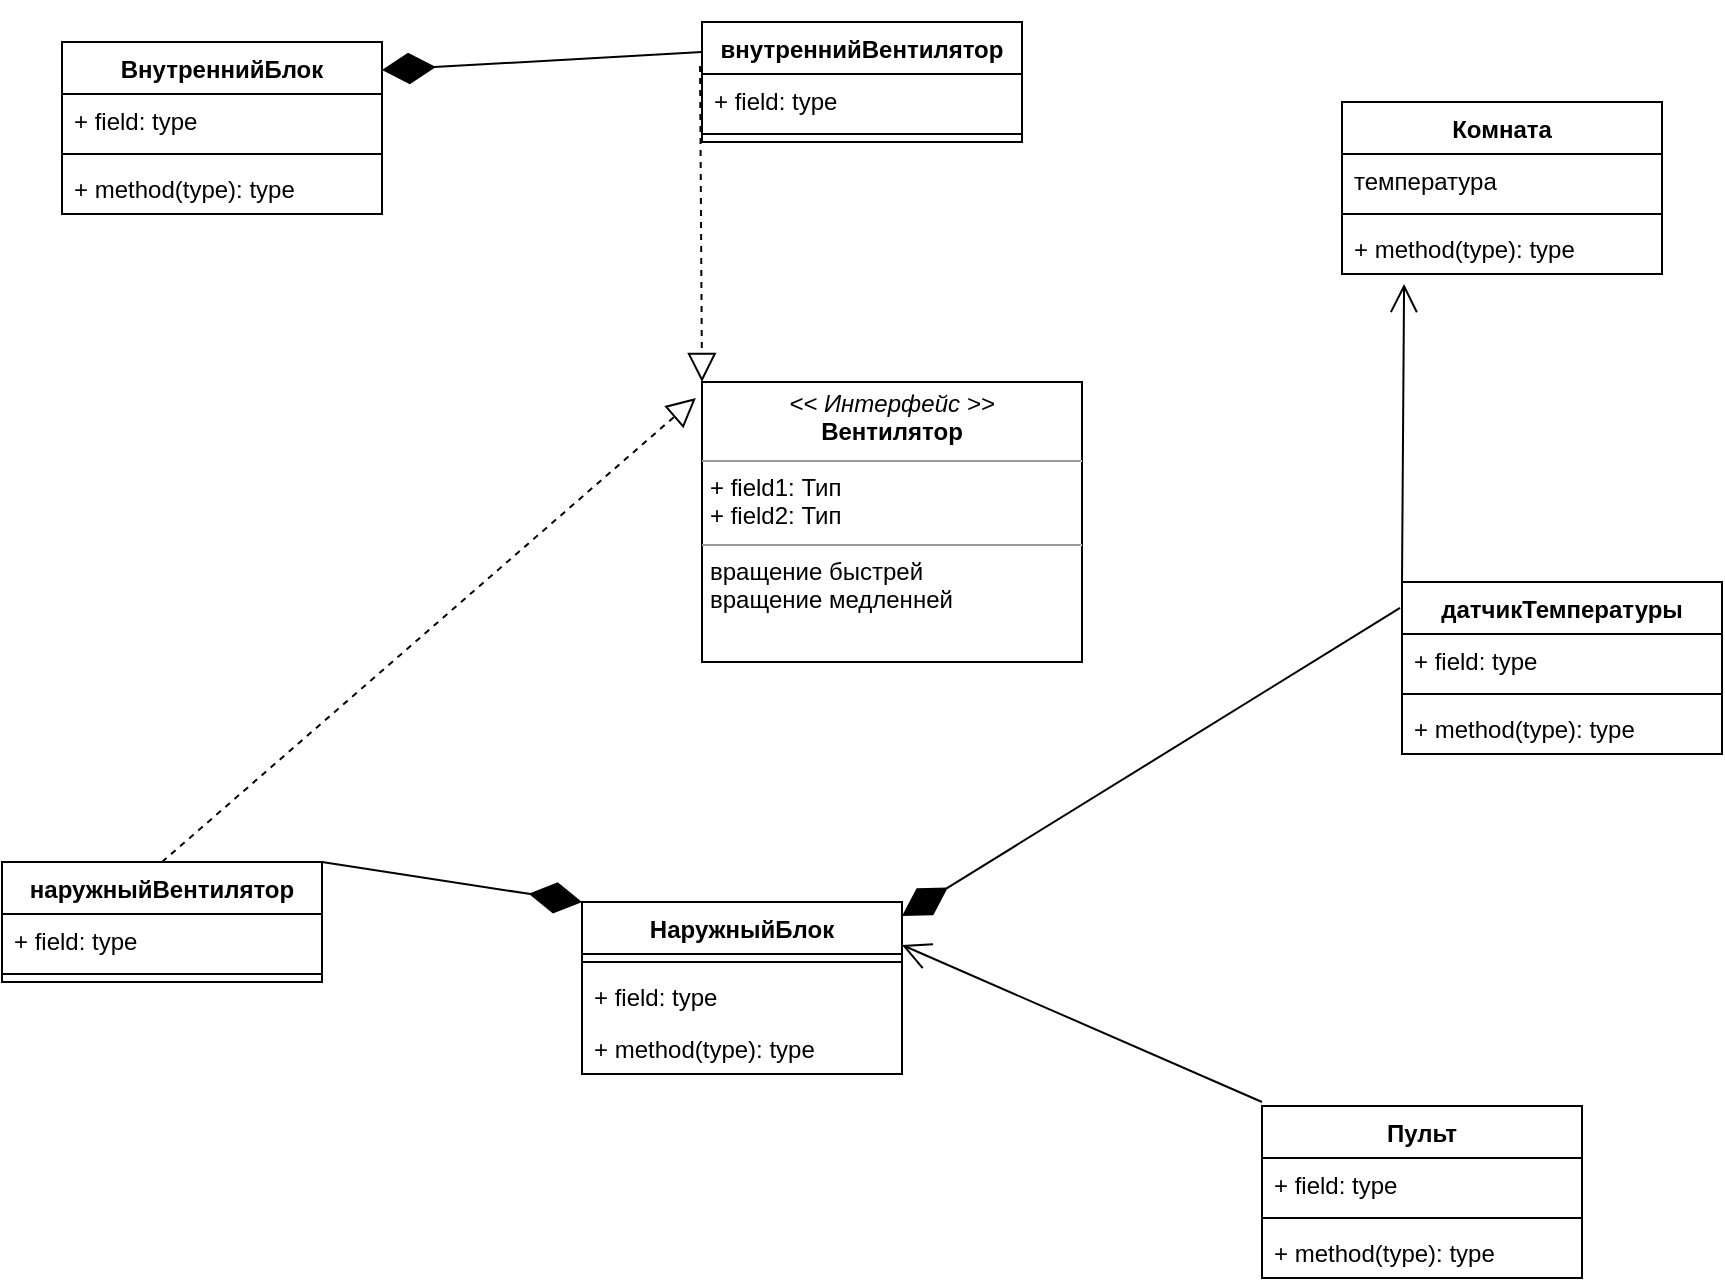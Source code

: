 <mxfile version="15.2.7" type="github">
  <diagram id="ObeKxSN3gTo3Cz10HJ9P" name="Page-1">
    <mxGraphModel dx="2249" dy="794" grid="1" gridSize="10" guides="1" tooltips="1" connect="1" arrows="1" fold="1" page="1" pageScale="1" pageWidth="827" pageHeight="1169" math="0" shadow="0">
      <root>
        <mxCell id="0" />
        <mxCell id="1" parent="0" />
        <mxCell id="pjRUFHgXaXV4LYHJn681-1" value="внутреннийВентилятор" style="swimlane;fontStyle=1;align=center;verticalAlign=top;childLayout=stackLayout;horizontal=1;startSize=26;horizontalStack=0;resizeParent=1;resizeParentMax=0;resizeLast=0;collapsible=1;marginBottom=0;" vertex="1" parent="1">
          <mxGeometry x="170" y="20" width="160" height="60" as="geometry" />
        </mxCell>
        <mxCell id="pjRUFHgXaXV4LYHJn681-2" value="+ field: type" style="text;strokeColor=none;fillColor=none;align=left;verticalAlign=top;spacingLeft=4;spacingRight=4;overflow=hidden;rotatable=0;points=[[0,0.5],[1,0.5]];portConstraint=eastwest;" vertex="1" parent="pjRUFHgXaXV4LYHJn681-1">
          <mxGeometry y="26" width="160" height="26" as="geometry" />
        </mxCell>
        <mxCell id="pjRUFHgXaXV4LYHJn681-3" value="" style="line;strokeWidth=1;fillColor=none;align=left;verticalAlign=middle;spacingTop=-1;spacingLeft=3;spacingRight=3;rotatable=0;labelPosition=right;points=[];portConstraint=eastwest;" vertex="1" parent="pjRUFHgXaXV4LYHJn681-1">
          <mxGeometry y="52" width="160" height="8" as="geometry" />
        </mxCell>
        <mxCell id="pjRUFHgXaXV4LYHJn681-5" value="&lt;p style=&quot;margin: 0px ; margin-top: 4px ; text-align: center&quot;&gt;&lt;i&gt;&lt;font style=&quot;vertical-align: inherit&quot;&gt;&lt;font style=&quot;vertical-align: inherit&quot;&gt;&lt;font style=&quot;vertical-align: inherit&quot;&gt;&lt;font style=&quot;vertical-align: inherit&quot;&gt;&lt;font style=&quot;vertical-align: inherit&quot;&gt;&lt;font style=&quot;vertical-align: inherit&quot;&gt;&amp;lt;&amp;lt; Интерфейс &amp;gt;&amp;gt; &lt;/font&gt;&lt;/font&gt;&lt;/font&gt;&lt;/font&gt;&lt;/font&gt;&lt;/font&gt;&lt;/i&gt;&lt;br&gt;&lt;b&gt;&lt;font style=&quot;vertical-align: inherit&quot;&gt;&lt;font style=&quot;vertical-align: inherit&quot;&gt;&lt;font style=&quot;vertical-align: inherit&quot;&gt;&lt;font style=&quot;vertical-align: inherit&quot;&gt;&lt;font style=&quot;vertical-align: inherit&quot;&gt;&lt;font style=&quot;vertical-align: inherit&quot;&gt;Вентилятор&lt;/font&gt;&lt;/font&gt;&lt;/font&gt;&lt;/font&gt;&lt;/font&gt;&lt;/font&gt;&lt;/b&gt;&lt;/p&gt;&lt;hr size=&quot;1&quot;&gt;&lt;p style=&quot;margin: 0px ; margin-left: 4px&quot;&gt;&lt;font style=&quot;vertical-align: inherit&quot;&gt;&lt;font style=&quot;vertical-align: inherit&quot;&gt;&lt;font style=&quot;vertical-align: inherit&quot;&gt;&lt;font style=&quot;vertical-align: inherit&quot;&gt;&lt;font style=&quot;vertical-align: inherit&quot;&gt;&lt;font style=&quot;vertical-align: inherit&quot;&gt;+ field1: Тип &lt;/font&gt;&lt;/font&gt;&lt;/font&gt;&lt;/font&gt;&lt;/font&gt;&lt;/font&gt;&lt;br&gt;&lt;font style=&quot;vertical-align: inherit&quot;&gt;&lt;font style=&quot;vertical-align: inherit&quot;&gt;&lt;font style=&quot;vertical-align: inherit&quot;&gt;&lt;font style=&quot;vertical-align: inherit&quot;&gt;&lt;font style=&quot;vertical-align: inherit&quot;&gt;&lt;font style=&quot;vertical-align: inherit&quot;&gt;+ field2: Тип&lt;/font&gt;&lt;/font&gt;&lt;/font&gt;&lt;/font&gt;&lt;/font&gt;&lt;/font&gt;&lt;/p&gt;&lt;hr size=&quot;1&quot;&gt;&lt;p style=&quot;margin: 0px ; margin-left: 4px&quot;&gt;&lt;font style=&quot;padding: 0px ; margin: 0px ; vertical-align: inherit&quot;&gt;&lt;font style=&quot;vertical-align: inherit&quot;&gt;&lt;font style=&quot;vertical-align: inherit&quot;&gt;&lt;font style=&quot;vertical-align: inherit&quot;&gt;&lt;font style=&quot;vertical-align: inherit&quot;&gt;вращение быстрей&lt;/font&gt;&lt;/font&gt;&lt;/font&gt;&lt;/font&gt;&lt;/font&gt;&lt;/p&gt;&lt;p style=&quot;margin: 0px ; margin-left: 4px&quot;&gt;&lt;font style=&quot;padding: 0px ; margin: 0px ; vertical-align: inherit&quot;&gt;&lt;font style=&quot;vertical-align: inherit&quot;&gt;&lt;font style=&quot;vertical-align: inherit&quot;&gt;вращение медленней&lt;/font&gt;&lt;/font&gt;&lt;/font&gt;&lt;/p&gt;&lt;div style=&quot;padding: 0px ; margin: 0px&quot;&gt;&lt;br style=&quot;padding: 0px ; margin: 0px&quot;&gt;&lt;/div&gt;&lt;div style=&quot;padding: 0px ; margin: 0px&quot;&gt;&lt;br style=&quot;padding: 0px ; margin: 0px&quot;&gt;&lt;/div&gt;" style="verticalAlign=top;align=left;overflow=fill;fontSize=12;fontFamily=Helvetica;html=1;" vertex="1" parent="1">
          <mxGeometry x="170" y="200" width="190" height="140" as="geometry" />
        </mxCell>
        <mxCell id="pjRUFHgXaXV4LYHJn681-6" value="наружныйВентилятор" style="swimlane;fontStyle=1;align=center;verticalAlign=top;childLayout=stackLayout;horizontal=1;startSize=26;horizontalStack=0;resizeParent=1;resizeParentMax=0;resizeLast=0;collapsible=1;marginBottom=0;" vertex="1" parent="1">
          <mxGeometry x="-180" y="440" width="160" height="60" as="geometry" />
        </mxCell>
        <mxCell id="pjRUFHgXaXV4LYHJn681-7" value="+ field: type" style="text;strokeColor=none;fillColor=none;align=left;verticalAlign=top;spacingLeft=4;spacingRight=4;overflow=hidden;rotatable=0;points=[[0,0.5],[1,0.5]];portConstraint=eastwest;" vertex="1" parent="pjRUFHgXaXV4LYHJn681-6">
          <mxGeometry y="26" width="160" height="26" as="geometry" />
        </mxCell>
        <mxCell id="pjRUFHgXaXV4LYHJn681-8" value="" style="line;strokeWidth=1;fillColor=none;align=left;verticalAlign=middle;spacingTop=-1;spacingLeft=3;spacingRight=3;rotatable=0;labelPosition=right;points=[];portConstraint=eastwest;" vertex="1" parent="pjRUFHgXaXV4LYHJn681-6">
          <mxGeometry y="52" width="160" height="8" as="geometry" />
        </mxCell>
        <mxCell id="pjRUFHgXaXV4LYHJn681-10" value="датчикТемпературы" style="swimlane;fontStyle=1;align=center;verticalAlign=top;childLayout=stackLayout;horizontal=1;startSize=26;horizontalStack=0;resizeParent=1;resizeParentMax=0;resizeLast=0;collapsible=1;marginBottom=0;" vertex="1" parent="1">
          <mxGeometry x="520" y="300" width="160" height="86" as="geometry" />
        </mxCell>
        <mxCell id="pjRUFHgXaXV4LYHJn681-11" value="+ field: type" style="text;strokeColor=none;fillColor=none;align=left;verticalAlign=top;spacingLeft=4;spacingRight=4;overflow=hidden;rotatable=0;points=[[0,0.5],[1,0.5]];portConstraint=eastwest;" vertex="1" parent="pjRUFHgXaXV4LYHJn681-10">
          <mxGeometry y="26" width="160" height="26" as="geometry" />
        </mxCell>
        <mxCell id="pjRUFHgXaXV4LYHJn681-12" value="" style="line;strokeWidth=1;fillColor=none;align=left;verticalAlign=middle;spacingTop=-1;spacingLeft=3;spacingRight=3;rotatable=0;labelPosition=right;points=[];portConstraint=eastwest;" vertex="1" parent="pjRUFHgXaXV4LYHJn681-10">
          <mxGeometry y="52" width="160" height="8" as="geometry" />
        </mxCell>
        <mxCell id="pjRUFHgXaXV4LYHJn681-13" value="+ method(type): type" style="text;strokeColor=none;fillColor=none;align=left;verticalAlign=top;spacingLeft=4;spacingRight=4;overflow=hidden;rotatable=0;points=[[0,0.5],[1,0.5]];portConstraint=eastwest;" vertex="1" parent="pjRUFHgXaXV4LYHJn681-10">
          <mxGeometry y="60" width="160" height="26" as="geometry" />
        </mxCell>
        <mxCell id="pjRUFHgXaXV4LYHJn681-14" value="Пульт" style="swimlane;fontStyle=1;align=center;verticalAlign=top;childLayout=stackLayout;horizontal=1;startSize=26;horizontalStack=0;resizeParent=1;resizeParentMax=0;resizeLast=0;collapsible=1;marginBottom=0;" vertex="1" parent="1">
          <mxGeometry x="450" y="562" width="160" height="86" as="geometry" />
        </mxCell>
        <mxCell id="pjRUFHgXaXV4LYHJn681-15" value="+ field: type" style="text;strokeColor=none;fillColor=none;align=left;verticalAlign=top;spacingLeft=4;spacingRight=4;overflow=hidden;rotatable=0;points=[[0,0.5],[1,0.5]];portConstraint=eastwest;" vertex="1" parent="pjRUFHgXaXV4LYHJn681-14">
          <mxGeometry y="26" width="160" height="26" as="geometry" />
        </mxCell>
        <mxCell id="pjRUFHgXaXV4LYHJn681-16" value="" style="line;strokeWidth=1;fillColor=none;align=left;verticalAlign=middle;spacingTop=-1;spacingLeft=3;spacingRight=3;rotatable=0;labelPosition=right;points=[];portConstraint=eastwest;" vertex="1" parent="pjRUFHgXaXV4LYHJn681-14">
          <mxGeometry y="52" width="160" height="8" as="geometry" />
        </mxCell>
        <mxCell id="pjRUFHgXaXV4LYHJn681-17" value="+ method(type): type" style="text;strokeColor=none;fillColor=none;align=left;verticalAlign=top;spacingLeft=4;spacingRight=4;overflow=hidden;rotatable=0;points=[[0,0.5],[1,0.5]];portConstraint=eastwest;" vertex="1" parent="pjRUFHgXaXV4LYHJn681-14">
          <mxGeometry y="60" width="160" height="26" as="geometry" />
        </mxCell>
        <mxCell id="pjRUFHgXaXV4LYHJn681-18" value="ВнутреннийБлок" style="swimlane;fontStyle=1;align=center;verticalAlign=top;childLayout=stackLayout;horizontal=1;startSize=26;horizontalStack=0;resizeParent=1;resizeParentMax=0;resizeLast=0;collapsible=1;marginBottom=0;" vertex="1" parent="1">
          <mxGeometry x="-150" y="30" width="160" height="86" as="geometry" />
        </mxCell>
        <mxCell id="pjRUFHgXaXV4LYHJn681-19" value="+ field: type" style="text;strokeColor=none;fillColor=none;align=left;verticalAlign=top;spacingLeft=4;spacingRight=4;overflow=hidden;rotatable=0;points=[[0,0.5],[1,0.5]];portConstraint=eastwest;" vertex="1" parent="pjRUFHgXaXV4LYHJn681-18">
          <mxGeometry y="26" width="160" height="26" as="geometry" />
        </mxCell>
        <mxCell id="pjRUFHgXaXV4LYHJn681-20" value="" style="line;strokeWidth=1;fillColor=none;align=left;verticalAlign=middle;spacingTop=-1;spacingLeft=3;spacingRight=3;rotatable=0;labelPosition=right;points=[];portConstraint=eastwest;" vertex="1" parent="pjRUFHgXaXV4LYHJn681-18">
          <mxGeometry y="52" width="160" height="8" as="geometry" />
        </mxCell>
        <mxCell id="pjRUFHgXaXV4LYHJn681-21" value="+ method(type): type" style="text;strokeColor=none;fillColor=none;align=left;verticalAlign=top;spacingLeft=4;spacingRight=4;overflow=hidden;rotatable=0;points=[[0,0.5],[1,0.5]];portConstraint=eastwest;" vertex="1" parent="pjRUFHgXaXV4LYHJn681-18">
          <mxGeometry y="60" width="160" height="26" as="geometry" />
        </mxCell>
        <mxCell id="pjRUFHgXaXV4LYHJn681-22" value="НаружныйБлок" style="swimlane;fontStyle=1;align=center;verticalAlign=top;childLayout=stackLayout;horizontal=1;startSize=26;horizontalStack=0;resizeParent=1;resizeParentMax=0;resizeLast=0;collapsible=1;marginBottom=0;" vertex="1" parent="1">
          <mxGeometry x="110" y="460" width="160" height="86" as="geometry" />
        </mxCell>
        <mxCell id="pjRUFHgXaXV4LYHJn681-24" value="" style="line;strokeWidth=1;fillColor=none;align=left;verticalAlign=middle;spacingTop=-1;spacingLeft=3;spacingRight=3;rotatable=0;labelPosition=right;points=[];portConstraint=eastwest;" vertex="1" parent="pjRUFHgXaXV4LYHJn681-22">
          <mxGeometry y="26" width="160" height="8" as="geometry" />
        </mxCell>
        <mxCell id="pjRUFHgXaXV4LYHJn681-23" value="+ field: type" style="text;strokeColor=none;fillColor=none;align=left;verticalAlign=top;spacingLeft=4;spacingRight=4;overflow=hidden;rotatable=0;points=[[0,0.5],[1,0.5]];portConstraint=eastwest;" vertex="1" parent="pjRUFHgXaXV4LYHJn681-22">
          <mxGeometry y="34" width="160" height="26" as="geometry" />
        </mxCell>
        <mxCell id="pjRUFHgXaXV4LYHJn681-25" value="+ method(type): type" style="text;strokeColor=none;fillColor=none;align=left;verticalAlign=top;spacingLeft=4;spacingRight=4;overflow=hidden;rotatable=0;points=[[0,0.5],[1,0.5]];portConstraint=eastwest;" vertex="1" parent="pjRUFHgXaXV4LYHJn681-22">
          <mxGeometry y="60" width="160" height="26" as="geometry" />
        </mxCell>
        <mxCell id="pjRUFHgXaXV4LYHJn681-26" value="" style="endArrow=block;dashed=1;endFill=0;endSize=12;html=1;exitX=0.5;exitY=0;exitDx=0;exitDy=0;entryX=-0.016;entryY=0.057;entryDx=0;entryDy=0;entryPerimeter=0;" edge="1" parent="1" source="pjRUFHgXaXV4LYHJn681-6" target="pjRUFHgXaXV4LYHJn681-5">
          <mxGeometry width="160" relative="1" as="geometry">
            <mxPoint x="330" y="410" as="sourcePoint" />
            <mxPoint x="490" y="410" as="targetPoint" />
          </mxGeometry>
        </mxCell>
        <mxCell id="pjRUFHgXaXV4LYHJn681-27" value="" style="endArrow=block;dashed=1;endFill=0;endSize=12;html=1;exitX=-0.006;exitY=0.367;exitDx=0;exitDy=0;entryX=0;entryY=0;entryDx=0;entryDy=0;exitPerimeter=0;" edge="1" parent="1" source="pjRUFHgXaXV4LYHJn681-1" target="pjRUFHgXaXV4LYHJn681-5">
          <mxGeometry width="160" relative="1" as="geometry">
            <mxPoint x="330" y="410" as="sourcePoint" />
            <mxPoint x="490" y="410" as="targetPoint" />
          </mxGeometry>
        </mxCell>
        <mxCell id="pjRUFHgXaXV4LYHJn681-28" value="Комната" style="swimlane;fontStyle=1;align=center;verticalAlign=top;childLayout=stackLayout;horizontal=1;startSize=26;horizontalStack=0;resizeParent=1;resizeParentMax=0;resizeLast=0;collapsible=1;marginBottom=0;" vertex="1" parent="1">
          <mxGeometry x="490" y="60" width="160" height="86" as="geometry" />
        </mxCell>
        <mxCell id="pjRUFHgXaXV4LYHJn681-29" value="температура" style="text;strokeColor=none;fillColor=none;align=left;verticalAlign=top;spacingLeft=4;spacingRight=4;overflow=hidden;rotatable=0;points=[[0,0.5],[1,0.5]];portConstraint=eastwest;" vertex="1" parent="pjRUFHgXaXV4LYHJn681-28">
          <mxGeometry y="26" width="160" height="26" as="geometry" />
        </mxCell>
        <mxCell id="pjRUFHgXaXV4LYHJn681-30" value="" style="line;strokeWidth=1;fillColor=none;align=left;verticalAlign=middle;spacingTop=-1;spacingLeft=3;spacingRight=3;rotatable=0;labelPosition=right;points=[];portConstraint=eastwest;" vertex="1" parent="pjRUFHgXaXV4LYHJn681-28">
          <mxGeometry y="52" width="160" height="8" as="geometry" />
        </mxCell>
        <mxCell id="pjRUFHgXaXV4LYHJn681-31" value="+ method(type): type" style="text;strokeColor=none;fillColor=none;align=left;verticalAlign=top;spacingLeft=4;spacingRight=4;overflow=hidden;rotatable=0;points=[[0,0.5],[1,0.5]];portConstraint=eastwest;" vertex="1" parent="pjRUFHgXaXV4LYHJn681-28">
          <mxGeometry y="60" width="160" height="26" as="geometry" />
        </mxCell>
        <mxCell id="pjRUFHgXaXV4LYHJn681-38" value="" style="endArrow=diamondThin;endFill=1;endSize=24;html=1;exitX=0;exitY=0.25;exitDx=0;exitDy=0;entryX=1;entryY=0.163;entryDx=0;entryDy=0;entryPerimeter=0;" edge="1" parent="1" source="pjRUFHgXaXV4LYHJn681-1" target="pjRUFHgXaXV4LYHJn681-18">
          <mxGeometry width="160" relative="1" as="geometry">
            <mxPoint x="330" y="210" as="sourcePoint" />
            <mxPoint x="90" y="130" as="targetPoint" />
          </mxGeometry>
        </mxCell>
        <mxCell id="pjRUFHgXaXV4LYHJn681-39" value="" style="endArrow=diamondThin;endFill=1;endSize=24;html=1;exitX=1;exitY=0;exitDx=0;exitDy=0;entryX=0;entryY=0;entryDx=0;entryDy=0;" edge="1" parent="1" source="pjRUFHgXaXV4LYHJn681-6" target="pjRUFHgXaXV4LYHJn681-22">
          <mxGeometry width="160" relative="1" as="geometry">
            <mxPoint x="330" y="210" as="sourcePoint" />
            <mxPoint x="490" y="210" as="targetPoint" />
          </mxGeometry>
        </mxCell>
        <mxCell id="pjRUFHgXaXV4LYHJn681-40" value="" style="endArrow=open;endFill=1;endSize=12;html=1;exitX=0;exitY=0;exitDx=0;exitDy=0;entryX=0.194;entryY=1.192;entryDx=0;entryDy=0;entryPerimeter=0;" edge="1" parent="1" source="pjRUFHgXaXV4LYHJn681-10" target="pjRUFHgXaXV4LYHJn681-31">
          <mxGeometry width="160" relative="1" as="geometry">
            <mxPoint x="330" y="310" as="sourcePoint" />
            <mxPoint x="490" y="310" as="targetPoint" />
          </mxGeometry>
        </mxCell>
        <mxCell id="pjRUFHgXaXV4LYHJn681-41" value="" style="endArrow=diamondThin;endFill=1;endSize=24;html=1;exitX=-0.006;exitY=0.151;exitDx=0;exitDy=0;exitPerimeter=0;entryX=1;entryY=0.081;entryDx=0;entryDy=0;entryPerimeter=0;" edge="1" parent="1" source="pjRUFHgXaXV4LYHJn681-10" target="pjRUFHgXaXV4LYHJn681-22">
          <mxGeometry width="160" relative="1" as="geometry">
            <mxPoint x="330" y="310" as="sourcePoint" />
            <mxPoint x="490" y="310" as="targetPoint" />
          </mxGeometry>
        </mxCell>
        <mxCell id="pjRUFHgXaXV4LYHJn681-42" value="" style="endArrow=open;endFill=1;endSize=12;html=1;entryX=1;entryY=0.25;entryDx=0;entryDy=0;" edge="1" parent="1" target="pjRUFHgXaXV4LYHJn681-22">
          <mxGeometry width="160" relative="1" as="geometry">
            <mxPoint x="450" y="560" as="sourcePoint" />
            <mxPoint x="370" y="510" as="targetPoint" />
          </mxGeometry>
        </mxCell>
      </root>
    </mxGraphModel>
  </diagram>
</mxfile>
